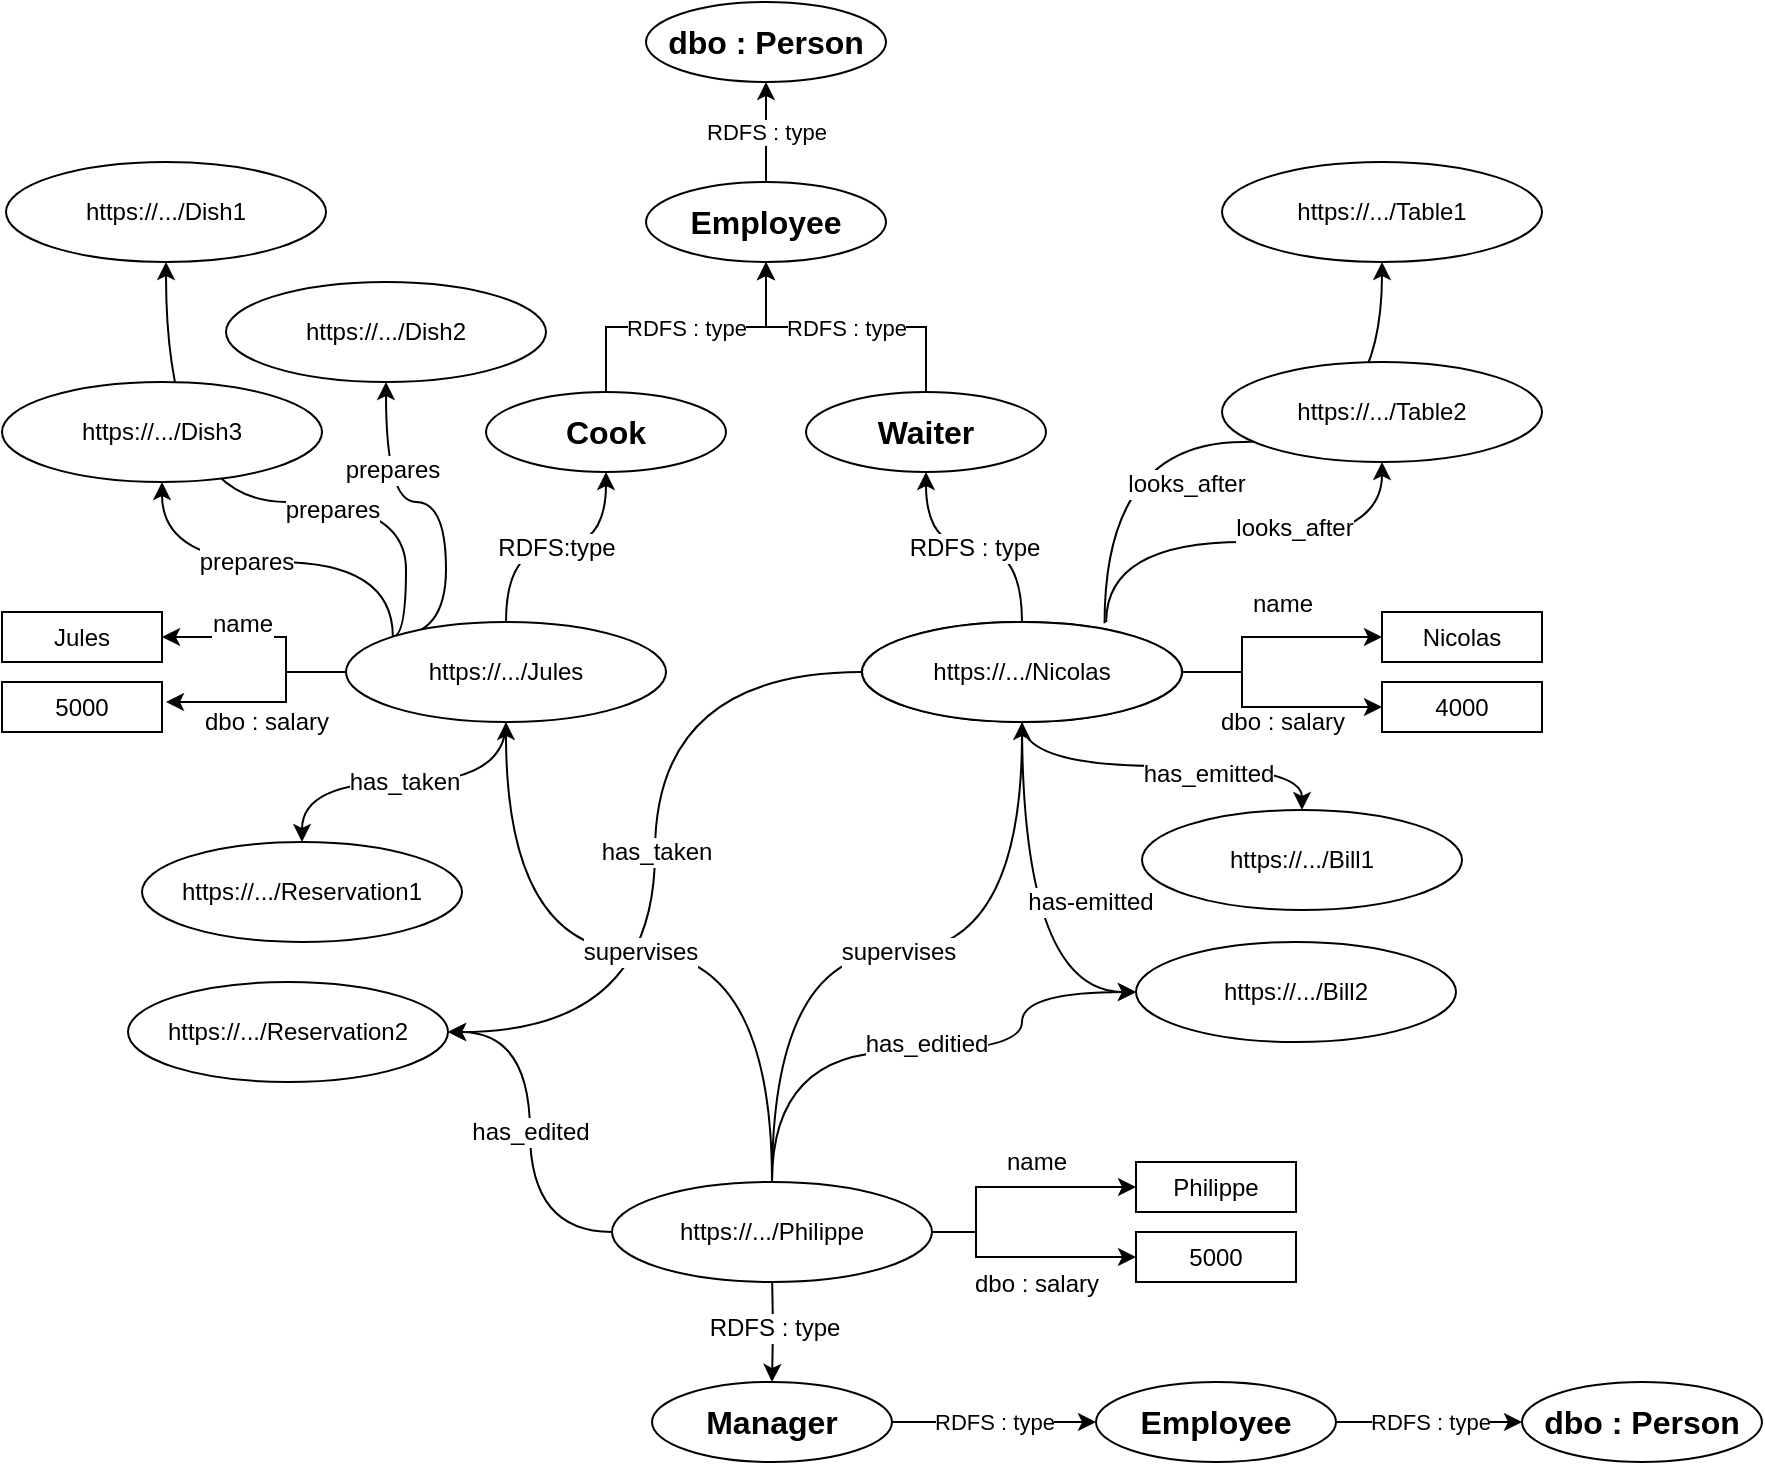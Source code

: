 <mxfile version="13.0.9">
    <diagram id="6hGFLwfOUW9BJ-s0fimq" name="Page-1">
        <mxGraphModel dx="822" dy="579" grid="1" gridSize="10" guides="1" tooltips="1" connect="1" arrows="1" fold="1" page="1" pageScale="1" pageWidth="1169" pageHeight="827" math="0" shadow="0">
            <root>
                <mxCell id="0"/>
                <mxCell id="1" parent="0"/>
                <mxCell id="15" value="RDFS : type" style="edgeStyle=orthogonalEdgeStyle;orthogonalLoop=1;jettySize=auto;html=1;entryX=0.5;entryY=1;entryDx=0;entryDy=0;fontSize=12;curved=1;" parent="1" source="3" target="10" edge="1">
                    <mxGeometry relative="1" as="geometry"/>
                </mxCell>
                <mxCell id="21" value="name" style="edgeStyle=orthogonalEdgeStyle;rounded=0;orthogonalLoop=1;jettySize=auto;html=1;entryX=0;entryY=0.5;entryDx=0;entryDy=0;fontSize=12;" parent="1" source="3" target="19" edge="1">
                    <mxGeometry x="0.149" y="17" relative="1" as="geometry">
                        <Array as="points">
                            <mxPoint x="810" y="345"/>
                            <mxPoint x="810" y="327"/>
                        </Array>
                        <mxPoint as="offset"/>
                    </mxGeometry>
                </mxCell>
                <mxCell id="22" value="dbo : salary" style="edgeStyle=orthogonalEdgeStyle;rounded=0;orthogonalLoop=1;jettySize=auto;html=1;entryX=0;entryY=0.5;entryDx=0;entryDy=0;fontSize=12;" parent="1" source="3" target="20" edge="1">
                    <mxGeometry x="0.149" y="-7" relative="1" as="geometry">
                        <Array as="points">
                            <mxPoint x="810" y="345"/>
                            <mxPoint x="810" y="363"/>
                        </Array>
                        <mxPoint as="offset"/>
                    </mxGeometry>
                </mxCell>
                <mxCell id="34" value="has_taken" style="edgeStyle=orthogonalEdgeStyle;curved=1;orthogonalLoop=1;jettySize=auto;html=1;entryX=1;entryY=0.5;entryDx=0;entryDy=0;fontSize=12;" parent="1" source="3" target="18" edge="1">
                    <mxGeometry relative="1" as="geometry"/>
                </mxCell>
                <mxCell id="38" style="edgeStyle=orthogonalEdgeStyle;curved=1;orthogonalLoop=1;jettySize=auto;html=1;fontSize=12;" parent="1" source="3" target="37" edge="1">
                    <mxGeometry relative="1" as="geometry"/>
                </mxCell>
                <mxCell id="42" value="has_emitted" style="edgeLabel;html=1;align=center;verticalAlign=middle;resizable=0;points=[];fontSize=12;" parent="38" vertex="1" connectable="0">
                    <mxGeometry x="0.247" y="-4" relative="1" as="geometry">
                        <mxPoint as="offset"/>
                    </mxGeometry>
                </mxCell>
                <mxCell id="39" value="has-emitted" style="edgeStyle=orthogonalEdgeStyle;curved=1;orthogonalLoop=1;jettySize=auto;html=1;fontSize=12;entryX=0;entryY=0.5;entryDx=0;entryDy=0;" parent="1" source="3" target="36" edge="1">
                    <mxGeometry x="0.762" y="45" relative="1" as="geometry">
                        <mxPoint as="offset"/>
                    </mxGeometry>
                </mxCell>
                <mxCell id="47" style="edgeStyle=orthogonalEdgeStyle;curved=1;orthogonalLoop=1;jettySize=auto;html=1;entryX=0.5;entryY=1;entryDx=0;entryDy=0;fontSize=12;exitX=0.763;exitY=0;exitDx=0;exitDy=0;exitPerimeter=0;" parent="1" source="3" target="46" edge="1">
                    <mxGeometry relative="1" as="geometry"/>
                </mxCell>
                <mxCell id="50" value="looks_after" style="edgeLabel;html=1;align=center;verticalAlign=middle;resizable=0;points=[];fontSize=12;" parent="47" vertex="1" connectable="0">
                    <mxGeometry x="0.369" y="7" relative="1" as="geometry">
                        <mxPoint x="-15.65" as="offset"/>
                    </mxGeometry>
                </mxCell>
                <mxCell id="48" style="edgeStyle=orthogonalEdgeStyle;curved=1;orthogonalLoop=1;jettySize=auto;html=1;entryX=0.5;entryY=1;entryDx=0;entryDy=0;fontSize=12;exitX=0.758;exitY=0.013;exitDx=0;exitDy=0;exitPerimeter=0;" parent="1" source="3" target="45" edge="1">
                    <mxGeometry relative="1" as="geometry"/>
                </mxCell>
                <mxCell id="49" value="looks_after" style="edgeLabel;html=1;align=center;verticalAlign=middle;resizable=0;points=[];fontSize=12;" parent="48" vertex="1" connectable="0">
                    <mxGeometry x="-0.531" y="-22" relative="1" as="geometry">
                        <mxPoint x="18.66" y="5.21" as="offset"/>
                    </mxGeometry>
                </mxCell>
                <mxCell id="3" value="https://.../Nicolas" style="ellipse;whiteSpace=wrap;html=1;" parent="1" vertex="1">
                    <mxGeometry x="620" y="320" width="160" height="50" as="geometry"/>
                </mxCell>
                <mxCell id="14" value="RDFS : type" style="edgeStyle=orthogonalEdgeStyle;rounded=0;orthogonalLoop=1;jettySize=auto;html=1;entryX=0.5;entryY=0;entryDx=0;entryDy=0;fontSize=12;" parent="1" target="11" edge="1">
                    <mxGeometry relative="1" as="geometry">
                        <mxPoint x="575" y="645" as="sourcePoint"/>
                    </mxGeometry>
                </mxCell>
                <mxCell id="16" value="RDFS:type" style="edgeStyle=orthogonalEdgeStyle;orthogonalLoop=1;jettySize=auto;html=1;fontSize=12;curved=1;" parent="1" source="6" target="9" edge="1">
                    <mxGeometry relative="1" as="geometry"/>
                </mxCell>
                <mxCell id="25" value="name" style="edgeStyle=orthogonalEdgeStyle;rounded=0;orthogonalLoop=1;jettySize=auto;html=1;entryX=1;entryY=0.5;entryDx=0;entryDy=0;fontSize=12;" parent="1" edge="1">
                    <mxGeometry x="0.269" y="-7" relative="1" as="geometry">
                        <mxPoint x="362" y="345" as="sourcePoint"/>
                        <mxPoint x="270.0" y="327.5" as="targetPoint"/>
                        <Array as="points">
                            <mxPoint x="332" y="345"/>
                            <mxPoint x="332" y="327"/>
                        </Array>
                        <mxPoint as="offset"/>
                    </mxGeometry>
                </mxCell>
                <mxCell id="26" value="dbo : salary" style="edgeStyle=orthogonalEdgeStyle;rounded=0;orthogonalLoop=1;jettySize=auto;html=1;fontSize=12;" parent="1" source="6" edge="1">
                    <mxGeometry x="0.048" y="10" relative="1" as="geometry">
                        <mxPoint x="272" y="360" as="targetPoint"/>
                        <Array as="points">
                            <mxPoint x="332" y="345"/>
                            <mxPoint x="332" y="360"/>
                        </Array>
                        <mxPoint as="offset"/>
                    </mxGeometry>
                </mxCell>
                <mxCell id="33" value="has_taken" style="edgeStyle=orthogonalEdgeStyle;curved=1;orthogonalLoop=1;jettySize=auto;html=1;fontSize=12;" parent="1" source="6" target="17" edge="1">
                    <mxGeometry relative="1" as="geometry"/>
                </mxCell>
                <mxCell id="53" value="prepares" style="edgeStyle=orthogonalEdgeStyle;curved=1;orthogonalLoop=1;jettySize=auto;html=1;fontSize=12;exitX=0;exitY=0;exitDx=0;exitDy=0;" parent="1" source="6" target="52" edge="1">
                    <mxGeometry x="0.149" relative="1" as="geometry">
                        <Array as="points">
                            <mxPoint x="385" y="290"/>
                            <mxPoint x="270" y="290"/>
                        </Array>
                        <mxPoint as="offset"/>
                    </mxGeometry>
                </mxCell>
                <mxCell id="54" style="edgeStyle=orthogonalEdgeStyle;curved=1;orthogonalLoop=1;jettySize=auto;html=1;entryX=0.5;entryY=1;entryDx=0;entryDy=0;fontSize=12;exitX=0;exitY=0;exitDx=0;exitDy=0;" parent="1" source="6" target="51" edge="1">
                    <mxGeometry relative="1" as="geometry">
                        <Array as="points">
                            <mxPoint x="392" y="327"/>
                            <mxPoint x="392" y="260"/>
                            <mxPoint x="272" y="260"/>
                        </Array>
                    </mxGeometry>
                </mxCell>
                <mxCell id="55" value="prepares" style="edgeLabel;html=1;align=center;verticalAlign=middle;resizable=0;points=[];fontSize=12;" parent="54" vertex="1" connectable="0">
                    <mxGeometry x="-0.289" y="4" relative="1" as="geometry">
                        <mxPoint as="offset"/>
                    </mxGeometry>
                </mxCell>
                <mxCell id="57" style="edgeStyle=orthogonalEdgeStyle;curved=1;orthogonalLoop=1;jettySize=auto;html=1;entryX=0.5;entryY=1;entryDx=0;entryDy=0;fontSize=12;exitX=0;exitY=0;exitDx=0;exitDy=0;" parent="1" source="6" target="56" edge="1">
                    <mxGeometry relative="1" as="geometry">
                        <Array as="points">
                            <mxPoint x="412" y="327"/>
                            <mxPoint x="412" y="260"/>
                            <mxPoint x="382" y="260"/>
                        </Array>
                    </mxGeometry>
                </mxCell>
                <mxCell id="58" value="prepares" style="edgeLabel;html=1;align=center;verticalAlign=middle;resizable=0;points=[];fontSize=12;" parent="57" vertex="1" connectable="0">
                    <mxGeometry x="0.525" y="-3" relative="1" as="geometry">
                        <mxPoint as="offset"/>
                    </mxGeometry>
                </mxCell>
                <mxCell id="6" value="https://.../Jules" style="ellipse;whiteSpace=wrap;html=1;" parent="1" vertex="1">
                    <mxGeometry x="362" y="320" width="160" height="50" as="geometry"/>
                </mxCell>
                <mxCell id="29" value="name" style="edgeStyle=orthogonalEdgeStyle;rounded=0;orthogonalLoop=1;jettySize=auto;html=1;entryX=0;entryY=0.5;entryDx=0;entryDy=0;fontSize=12;" parent="1" source="8" target="27" edge="1">
                    <mxGeometry x="0.197" y="13" relative="1" as="geometry">
                        <Array as="points">
                            <mxPoint x="677" y="625"/>
                            <mxPoint x="677" y="603"/>
                        </Array>
                        <mxPoint as="offset"/>
                    </mxGeometry>
                </mxCell>
                <mxCell id="30" value="dbo : salary" style="edgeStyle=orthogonalEdgeStyle;rounded=0;orthogonalLoop=1;jettySize=auto;html=1;entryX=0;entryY=0.5;entryDx=0;entryDy=0;fontSize=12;" parent="1" source="8" target="28" edge="1">
                    <mxGeometry x="0.127" y="-13" relative="1" as="geometry">
                        <Array as="points">
                            <mxPoint x="677" y="625"/>
                            <mxPoint x="677" y="637"/>
                        </Array>
                        <mxPoint as="offset"/>
                    </mxGeometry>
                </mxCell>
                <mxCell id="31" value="supervises" style="edgeStyle=orthogonalEdgeStyle;orthogonalLoop=1;jettySize=auto;html=1;fontSize=12;curved=1;" parent="1" source="8" target="3" edge="1">
                    <mxGeometry relative="1" as="geometry"/>
                </mxCell>
                <mxCell id="32" value="supervises" style="edgeStyle=orthogonalEdgeStyle;curved=1;orthogonalLoop=1;jettySize=auto;html=1;entryX=0.5;entryY=1;entryDx=0;entryDy=0;fontSize=12;" parent="1" source="8" target="6" edge="1">
                    <mxGeometry relative="1" as="geometry"/>
                </mxCell>
                <mxCell id="35" value="has_edited" style="edgeStyle=orthogonalEdgeStyle;curved=1;orthogonalLoop=1;jettySize=auto;html=1;entryX=1;entryY=0.5;entryDx=0;entryDy=0;fontSize=12;" parent="1" source="8" target="18" edge="1">
                    <mxGeometry relative="1" as="geometry"/>
                </mxCell>
                <mxCell id="43" style="edgeStyle=orthogonalEdgeStyle;curved=1;orthogonalLoop=1;jettySize=auto;html=1;entryX=0;entryY=0.5;entryDx=0;entryDy=0;fontSize=12;exitX=0.5;exitY=0;exitDx=0;exitDy=0;" parent="1" source="8" target="36" edge="1">
                    <mxGeometry relative="1" as="geometry">
                        <mxPoint x="585" y="650" as="sourcePoint"/>
                        <Array as="points">
                            <mxPoint x="575" y="535"/>
                            <mxPoint x="700" y="535"/>
                            <mxPoint x="700" y="505"/>
                        </Array>
                    </mxGeometry>
                </mxCell>
                <mxCell id="44" value="has_editied" style="edgeLabel;html=1;align=center;verticalAlign=middle;resizable=0;points=[];fontSize=12;" parent="43" vertex="1" connectable="0">
                    <mxGeometry x="-0.226" y="-15" relative="1" as="geometry">
                        <mxPoint x="34.94" y="-19.53" as="offset"/>
                    </mxGeometry>
                </mxCell>
                <mxCell id="8" value="https://.../Philippe" style="ellipse;whiteSpace=wrap;html=1;" parent="1" vertex="1">
                    <mxGeometry x="495" y="600" width="160" height="50" as="geometry"/>
                </mxCell>
                <mxCell id="62" value="RDFS : type" style="edgeStyle=orthogonalEdgeStyle;rounded=0;orthogonalLoop=1;jettySize=auto;html=1;entryX=0.5;entryY=1;entryDx=0;entryDy=0;" parent="1" source="9" target="60" edge="1">
                    <mxGeometry relative="1" as="geometry"/>
                </mxCell>
                <mxCell id="9" value="Cook" style="ellipse;whiteSpace=wrap;html=1;fontSize=16;fontStyle=1" parent="1" vertex="1">
                    <mxGeometry x="432" y="205" width="120" height="40" as="geometry"/>
                </mxCell>
                <mxCell id="61" value="RDFS : type" style="edgeStyle=orthogonalEdgeStyle;rounded=0;orthogonalLoop=1;jettySize=auto;html=1;entryX=0.5;entryY=1;entryDx=0;entryDy=0;" parent="1" source="10" target="60" edge="1">
                    <mxGeometry relative="1" as="geometry"/>
                </mxCell>
                <mxCell id="10" value="Waiter" style="ellipse;whiteSpace=wrap;html=1;fontSize=16;fontStyle=1" parent="1" vertex="1">
                    <mxGeometry x="592" y="205" width="120" height="40" as="geometry"/>
                </mxCell>
                <mxCell id="68" value="RDFS : type" style="edgeStyle=orthogonalEdgeStyle;rounded=0;orthogonalLoop=1;jettySize=auto;html=1;entryX=0;entryY=0.5;entryDx=0;entryDy=0;" parent="1" source="11" target="66" edge="1">
                    <mxGeometry relative="1" as="geometry"/>
                </mxCell>
                <mxCell id="11" value="Manager" style="ellipse;whiteSpace=wrap;html=1;fontSize=16;fontStyle=1" parent="1" vertex="1">
                    <mxGeometry x="515" y="700" width="120" height="40" as="geometry"/>
                </mxCell>
                <mxCell id="17" value="https://.../Reservation1" style="ellipse;whiteSpace=wrap;html=1;" parent="1" vertex="1">
                    <mxGeometry x="260" y="430" width="160" height="50" as="geometry"/>
                </mxCell>
                <mxCell id="18" value="https://.../Reservation2" style="ellipse;whiteSpace=wrap;html=1;" parent="1" vertex="1">
                    <mxGeometry x="253" y="500" width="160" height="50" as="geometry"/>
                </mxCell>
                <mxCell id="19" value="Nicolas" style="rounded=0;whiteSpace=wrap;html=1;fontSize=12;" parent="1" vertex="1">
                    <mxGeometry x="880" y="315" width="80" height="25" as="geometry"/>
                </mxCell>
                <mxCell id="20" value="4000" style="rounded=0;whiteSpace=wrap;html=1;fontSize=12;" parent="1" vertex="1">
                    <mxGeometry x="880" y="350" width="80" height="25" as="geometry"/>
                </mxCell>
                <mxCell id="23" value="Jules" style="rounded=0;whiteSpace=wrap;html=1;fontSize=12;" parent="1" vertex="1">
                    <mxGeometry x="190" y="315" width="80" height="25" as="geometry"/>
                </mxCell>
                <mxCell id="24" value="5000" style="rounded=0;whiteSpace=wrap;html=1;fontSize=12;" parent="1" vertex="1">
                    <mxGeometry x="190" y="350" width="80" height="25" as="geometry"/>
                </mxCell>
                <mxCell id="27" value="Philippe" style="rounded=0;whiteSpace=wrap;html=1;fontSize=12;" parent="1" vertex="1">
                    <mxGeometry x="757" y="590" width="80" height="25" as="geometry"/>
                </mxCell>
                <mxCell id="28" value="5000" style="rounded=0;whiteSpace=wrap;html=1;fontSize=12;" parent="1" vertex="1">
                    <mxGeometry x="757" y="625" width="80" height="25" as="geometry"/>
                </mxCell>
                <mxCell id="36" value="https://.../Bill2" style="ellipse;whiteSpace=wrap;html=1;" parent="1" vertex="1">
                    <mxGeometry x="757" y="480" width="160" height="50" as="geometry"/>
                </mxCell>
                <mxCell id="37" value="https://.../Bill1" style="ellipse;whiteSpace=wrap;html=1;" parent="1" vertex="1">
                    <mxGeometry x="760" y="414" width="160" height="50" as="geometry"/>
                </mxCell>
                <mxCell id="45" value="https://.../Table1" style="ellipse;whiteSpace=wrap;html=1;" parent="1" vertex="1">
                    <mxGeometry x="800" y="90" width="160" height="50" as="geometry"/>
                </mxCell>
                <mxCell id="46" value="https://.../Table2" style="ellipse;whiteSpace=wrap;html=1;" parent="1" vertex="1">
                    <mxGeometry x="800" y="190" width="160" height="50" as="geometry"/>
                </mxCell>
                <mxCell id="51" value="https://.../Dish1" style="ellipse;whiteSpace=wrap;html=1;" parent="1" vertex="1">
                    <mxGeometry x="192" y="90" width="160" height="50" as="geometry"/>
                </mxCell>
                <mxCell id="52" value="https://.../Dish3" style="ellipse;whiteSpace=wrap;html=1;" parent="1" vertex="1">
                    <mxGeometry x="190" y="200" width="160" height="50" as="geometry"/>
                </mxCell>
                <mxCell id="56" value="https://.../Dish2" style="ellipse;whiteSpace=wrap;html=1;" parent="1" vertex="1">
                    <mxGeometry x="302" y="150" width="160" height="50" as="geometry"/>
                </mxCell>
                <mxCell id="59" value="https://.../Nicolas" style="ellipse;whiteSpace=wrap;html=1;" parent="1" vertex="1">
                    <mxGeometry x="620" y="320" width="160" height="50" as="geometry"/>
                </mxCell>
                <mxCell id="64" value="RDFS : type" style="edgeStyle=orthogonalEdgeStyle;rounded=0;orthogonalLoop=1;jettySize=auto;html=1;entryX=0.5;entryY=1;entryDx=0;entryDy=0;" parent="1" source="60" target="63" edge="1">
                    <mxGeometry relative="1" as="geometry"/>
                </mxCell>
                <mxCell id="60" value="Employee" style="ellipse;whiteSpace=wrap;html=1;fontSize=16;fontStyle=1" parent="1" vertex="1">
                    <mxGeometry x="512" y="100" width="120" height="40" as="geometry"/>
                </mxCell>
                <mxCell id="63" value="dbo : Person" style="ellipse;whiteSpace=wrap;html=1;fontSize=16;fontStyle=1" parent="1" vertex="1">
                    <mxGeometry x="512" y="10" width="120" height="40" as="geometry"/>
                </mxCell>
                <mxCell id="70" value="RDFS : type" style="edgeStyle=orthogonalEdgeStyle;rounded=0;orthogonalLoop=1;jettySize=auto;html=1;entryX=0;entryY=0.5;entryDx=0;entryDy=0;" parent="1" source="66" target="69" edge="1">
                    <mxGeometry relative="1" as="geometry"/>
                </mxCell>
                <mxCell id="66" value="Employee" style="ellipse;whiteSpace=wrap;html=1;fontSize=16;fontStyle=1" parent="1" vertex="1">
                    <mxGeometry x="737" y="700" width="120" height="40" as="geometry"/>
                </mxCell>
                <mxCell id="69" value="dbo : Person" style="ellipse;whiteSpace=wrap;html=1;fontSize=16;fontStyle=1" parent="1" vertex="1">
                    <mxGeometry x="950" y="700" width="120" height="40" as="geometry"/>
                </mxCell>
            </root>
        </mxGraphModel>
    </diagram>
</mxfile>